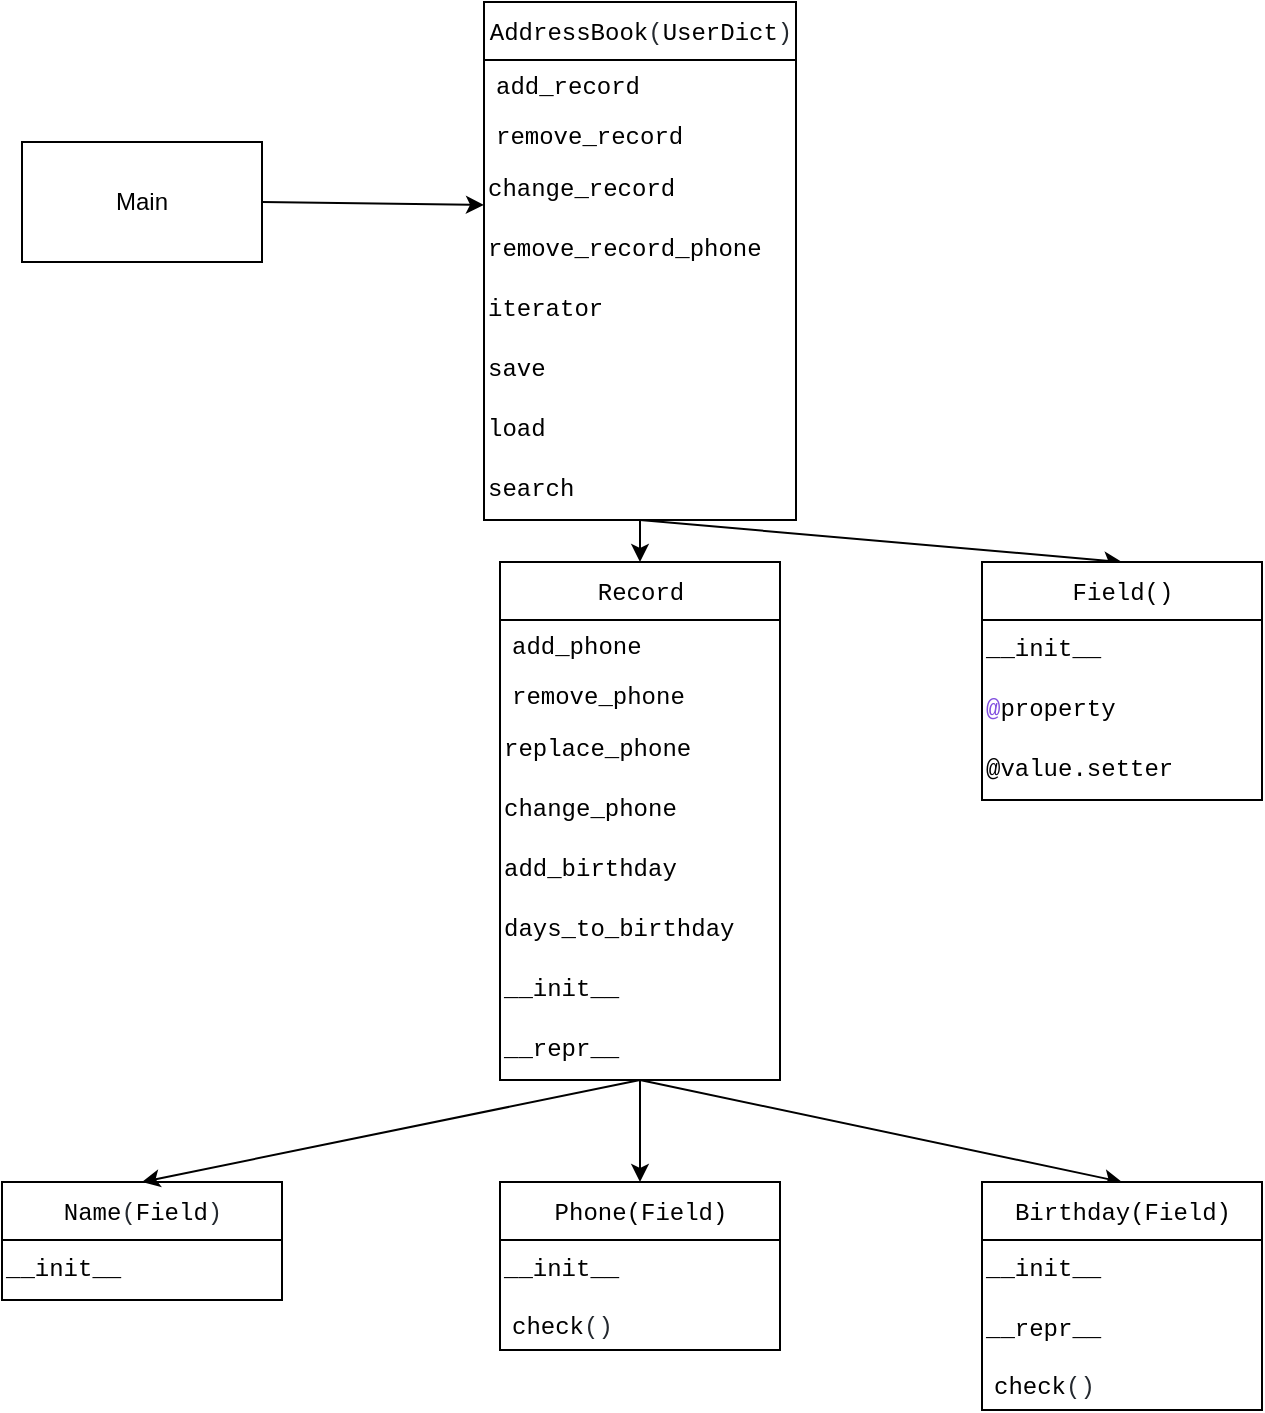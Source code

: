 <mxfile version="18.0.6" type="device"><diagram id="j0DA_RVY6x6Zuz_Ggt_1" name="Страница 1"><mxGraphModel dx="1038" dy="649" grid="1" gridSize="10" guides="1" tooltips="1" connect="1" arrows="1" fold="1" page="1" pageScale="1" pageWidth="827" pageHeight="1169" math="0" shadow="0"><root><mxCell id="0"/><mxCell id="1" parent="0"/><mxCell id="YQZBV3fJxwFQCh2YpQag-6" value="&lt;span style=&quot;box-sizing: border-box; color: var(--color-prettylights-syntax-variable); font-family: ui-monospace, SFMono-Regular, &amp;quot;SF Mono&amp;quot;, Menlo, Consolas, &amp;quot;Liberation Mono&amp;quot;, monospace; font-weight: 400; text-align: start; background-color: rgb(255, 255, 255);&quot; class=&quot;pl-v&quot;&gt;&lt;span style=&quot;box-sizing: border-box;&quot; data-hydro-click-hmac=&quot;40fdfbb478d4cfc7551e8ce33fcbf3dfc103f1a8c1e5cb71c84a2ccfdeec48b8&quot; data-hydro-click=&quot;{&amp;quot;event_type&amp;quot;:&amp;quot;code_navigation.click_on_symbol&amp;quot;,&amp;quot;payload&amp;quot;:{&amp;quot;action&amp;quot;:&amp;quot;click_on_symbol&amp;quot;,&amp;quot;repository_id&amp;quot;:458860470,&amp;quot;ref&amp;quot;:&amp;quot;home_work_12&amp;quot;,&amp;quot;language&amp;quot;:&amp;quot;Python&amp;quot;,&amp;quot;backend&amp;quot;:&amp;quot;ALEPH_PRECISE&amp;quot;,&amp;quot;code_nav_context&amp;quot;:&amp;quot;BLOB_VIEW&amp;quot;,&amp;quot;retry_backend&amp;quot;:&amp;quot;&amp;quot;,&amp;quot;originating_url&amp;quot;:&amp;quot;https://github.com/Susanna-Salata/goit-assistant/find-definition?q=AddressBook&amp;amp;blob_path=goit-assistant%2Fbook.py&amp;amp;ref=home_work_12&amp;amp;language=Python&amp;amp;row=8&amp;amp;col=6&amp;amp;code_nav_context=BLOB_VIEW&amp;quot;,&amp;quot;user_id&amp;quot;:93918644}}&quot; class=&quot;pl-token&quot;&gt;AddressBook&lt;/span&gt;&lt;/span&gt;&lt;span style=&quot;color: rgb(36, 41, 47); font-family: ui-monospace, SFMono-Regular, &amp;quot;SF Mono&amp;quot;, Menlo, Consolas, &amp;quot;Liberation Mono&amp;quot;, monospace; font-weight: 400; text-align: start; background-color: rgb(255, 255, 255);&quot;&gt;(&lt;/span&gt;&lt;span style=&quot;box-sizing: border-box; color: var(--color-prettylights-syntax-variable); font-family: ui-monospace, SFMono-Regular, &amp;quot;SF Mono&amp;quot;, Menlo, Consolas, &amp;quot;Liberation Mono&amp;quot;, monospace; font-weight: 400; text-align: start; background-color: rgb(255, 255, 255);&quot; class=&quot;pl-v&quot;&gt;&lt;span style=&quot;box-sizing: border-box;&quot; data-hydro-click-hmac=&quot;fa16bcc437184a7de1f8e811bfa6ba03d70c714dcc5cbb3ea34bcdbe17f10c6f&quot; data-hydro-click=&quot;{&amp;quot;event_type&amp;quot;:&amp;quot;code_navigation.click_on_symbol&amp;quot;,&amp;quot;payload&amp;quot;:{&amp;quot;action&amp;quot;:&amp;quot;click_on_symbol&amp;quot;,&amp;quot;repository_id&amp;quot;:458860470,&amp;quot;ref&amp;quot;:&amp;quot;home_work_12&amp;quot;,&amp;quot;language&amp;quot;:&amp;quot;Python&amp;quot;,&amp;quot;backend&amp;quot;:&amp;quot;ALEPH_PRECISE&amp;quot;,&amp;quot;code_nav_context&amp;quot;:&amp;quot;BLOB_VIEW&amp;quot;,&amp;quot;retry_backend&amp;quot;:&amp;quot;&amp;quot;,&amp;quot;originating_url&amp;quot;:&amp;quot;https://github.com/Susanna-Salata/goit-assistant/find-definition?q=UserDict&amp;amp;blob_path=goit-assistant%2Fbook.py&amp;amp;ref=home_work_12&amp;amp;language=Python&amp;amp;row=8&amp;amp;col=18&amp;amp;code_nav_context=BLOB_VIEW&amp;quot;,&amp;quot;user_id&amp;quot;:93918644}}&quot; class=&quot;pl-token&quot;&gt;UserDict&lt;/span&gt;&lt;/span&gt;&lt;span style=&quot;color: rgb(36, 41, 47); font-family: ui-monospace, SFMono-Regular, &amp;quot;SF Mono&amp;quot;, Menlo, Consolas, &amp;quot;Liberation Mono&amp;quot;, monospace; font-weight: 400; text-align: start; background-color: rgb(255, 255, 255);&quot;&gt;)&lt;/span&gt;" style="swimlane;fontStyle=1;align=center;verticalAlign=middle;childLayout=stackLayout;horizontal=1;startSize=29;horizontalStack=0;resizeParent=1;resizeParentMax=0;resizeLast=0;collapsible=0;marginBottom=0;html=1;" parent="1" vertex="1"><mxGeometry x="331" y="50" width="156" height="259" as="geometry"/></mxCell><mxCell id="YQZBV3fJxwFQCh2YpQag-8" value="&lt;span style=&quot;color: var(--color-prettylights-syntax-entity); box-sizing: border-box; font-family: ui-monospace, SFMono-Regular, &amp;quot;SF Mono&amp;quot;, Menlo, Consolas, &amp;quot;Liberation Mono&amp;quot;, monospace; background-color: rgb(255, 255, 255);&quot; class=&quot;pl-en&quot;&gt;&lt;span style=&quot;box-sizing: border-box;&quot; data-hydro-click-hmac=&quot;39524cd5eb028164fe35140a4c70fe7c65104d9e4656d40f5dec9692b001e3d0&quot; data-hydro-click=&quot;{&amp;quot;event_type&amp;quot;:&amp;quot;code_navigation.click_on_symbol&amp;quot;,&amp;quot;payload&amp;quot;:{&amp;quot;action&amp;quot;:&amp;quot;click_on_symbol&amp;quot;,&amp;quot;repository_id&amp;quot;:458860470,&amp;quot;ref&amp;quot;:&amp;quot;main&amp;quot;,&amp;quot;language&amp;quot;:&amp;quot;Python&amp;quot;,&amp;quot;backend&amp;quot;:&amp;quot;ALEPH_PRECISE&amp;quot;,&amp;quot;code_nav_context&amp;quot;:&amp;quot;BLOB_VIEW&amp;quot;,&amp;quot;retry_backend&amp;quot;:&amp;quot;&amp;quot;,&amp;quot;originating_url&amp;quot;:&amp;quot;https://github.com/Susanna-Salata/goit-assistant/find-definition?q=add_record&amp;amp;blob_path=goit-assistant%2Fbook.py&amp;amp;ref=main&amp;amp;language=Python&amp;amp;row=9&amp;amp;col=8&amp;amp;code_nav_context=BLOB_VIEW&amp;quot;,&amp;quot;user_id&amp;quot;:93918644}}&quot; class=&quot;pl-token&quot;&gt;add_record&lt;/span&gt;&lt;/span&gt;" style="text;html=1;strokeColor=none;fillColor=none;align=left;verticalAlign=middle;spacingLeft=4;spacingRight=4;overflow=hidden;rotatable=0;points=[[0,0.5],[1,0.5]];portConstraint=eastwest;" parent="YQZBV3fJxwFQCh2YpQag-6" vertex="1"><mxGeometry y="29" width="156" height="25" as="geometry"/></mxCell><mxCell id="YQZBV3fJxwFQCh2YpQag-9" value="&lt;span style=&quot;box-sizing: border-box; color: var(--color-prettylights-syntax-entity); font-family: ui-monospace, SFMono-Regular, &amp;quot;SF Mono&amp;quot;, Menlo, Consolas, &amp;quot;Liberation Mono&amp;quot;, monospace; background-color: rgb(255, 255, 255);&quot; class=&quot;pl-en&quot;&gt;&lt;span style=&quot;box-sizing: border-box;&quot; data-hydro-click-hmac=&quot;198ee9485ca025a97d2ae73bbcbecaa3f03d92a03f3eef55e5c1856eb80a7609&quot; data-hydro-click=&quot;{&amp;quot;event_type&amp;quot;:&amp;quot;code_navigation.click_on_symbol&amp;quot;,&amp;quot;payload&amp;quot;:{&amp;quot;action&amp;quot;:&amp;quot;click_on_symbol&amp;quot;,&amp;quot;repository_id&amp;quot;:458860470,&amp;quot;ref&amp;quot;:&amp;quot;main&amp;quot;,&amp;quot;language&amp;quot;:&amp;quot;Python&amp;quot;,&amp;quot;backend&amp;quot;:&amp;quot;ALEPH_PRECISE&amp;quot;,&amp;quot;code_nav_context&amp;quot;:&amp;quot;BLOB_VIEW&amp;quot;,&amp;quot;retry_backend&amp;quot;:&amp;quot;&amp;quot;,&amp;quot;originating_url&amp;quot;:&amp;quot;https://github.com/Susanna-Salata/goit-assistant/find-definition?q=remove_record&amp;amp;blob_path=goit-assistant%2Fbook.py&amp;amp;ref=main&amp;amp;language=Python&amp;amp;row=12&amp;amp;col=8&amp;amp;code_nav_context=BLOB_VIEW&amp;quot;,&amp;quot;user_id&amp;quot;:93918644}}&quot; class=&quot;pl-token&quot;&gt;remove_record&lt;/span&gt;&lt;/span&gt;" style="text;html=1;strokeColor=none;fillColor=none;align=left;verticalAlign=middle;spacingLeft=4;spacingRight=4;overflow=hidden;rotatable=0;points=[[0,0.5],[1,0.5]];portConstraint=eastwest;" parent="YQZBV3fJxwFQCh2YpQag-6" vertex="1"><mxGeometry y="54" width="156" height="25" as="geometry"/></mxCell><mxCell id="YQZBV3fJxwFQCh2YpQag-51" value="&lt;span style=&quot;font-family: ui-monospace, SFMono-Regular, &amp;quot;SF Mono&amp;quot;, Menlo, Consolas, &amp;quot;Liberation Mono&amp;quot;, monospace;&quot;&gt;change_record&lt;/span&gt;" style="text;whiteSpace=wrap;html=1;" parent="YQZBV3fJxwFQCh2YpQag-6" vertex="1"><mxGeometry y="79" width="156" height="30" as="geometry"/></mxCell><mxCell id="YQZBV3fJxwFQCh2YpQag-50" value="&lt;span style=&quot;font-family: ui-monospace, SFMono-Regular, &amp;quot;SF Mono&amp;quot;, Menlo, Consolas, &amp;quot;Liberation Mono&amp;quot;, monospace; background-color: rgb(255, 255, 255);&quot;&gt;remove_record_phone&lt;/span&gt;" style="text;whiteSpace=wrap;html=1;" parent="YQZBV3fJxwFQCh2YpQag-6" vertex="1"><mxGeometry y="109" width="156" height="30" as="geometry"/></mxCell><mxCell id="YQZBV3fJxwFQCh2YpQag-52" value="&lt;span style=&quot;font-family: ui-monospace, SFMono-Regular, &amp;quot;SF Mono&amp;quot;, Menlo, Consolas, &amp;quot;Liberation Mono&amp;quot;, monospace; background-color: rgb(255, 255, 255);&quot;&gt;iterator&lt;/span&gt;" style="text;whiteSpace=wrap;html=1;" parent="YQZBV3fJxwFQCh2YpQag-6" vertex="1"><mxGeometry y="139" width="156" height="30" as="geometry"/></mxCell><mxCell id="YQZBV3fJxwFQCh2YpQag-53" value="&lt;span style=&quot;font-family: ui-monospace, SFMono-Regular, &amp;quot;SF Mono&amp;quot;, Menlo, Consolas, &amp;quot;Liberation Mono&amp;quot;, monospace; background-color: rgb(255, 255, 255);&quot;&gt;save&lt;/span&gt;" style="text;whiteSpace=wrap;html=1;" parent="YQZBV3fJxwFQCh2YpQag-6" vertex="1"><mxGeometry y="169" width="156" height="30" as="geometry"/></mxCell><mxCell id="YQZBV3fJxwFQCh2YpQag-54" value="&lt;span style=&quot;font-family: ui-monospace, SFMono-Regular, &amp;quot;SF Mono&amp;quot;, Menlo, Consolas, &amp;quot;Liberation Mono&amp;quot;, monospace; background-color: rgb(255, 255, 255);&quot;&gt;load&lt;/span&gt;" style="text;whiteSpace=wrap;html=1;" parent="YQZBV3fJxwFQCh2YpQag-6" vertex="1"><mxGeometry y="199" width="156" height="30" as="geometry"/></mxCell><mxCell id="YQZBV3fJxwFQCh2YpQag-11" value="&lt;span style=&quot;font-family: ui-monospace, SFMono-Regular, &amp;quot;SF Mono&amp;quot;, Menlo, Consolas, &amp;quot;Liberation Mono&amp;quot;, monospace; background-color: rgb(255, 255, 255);&quot;&gt;search&lt;/span&gt;" style="text;whiteSpace=wrap;html=1;" parent="YQZBV3fJxwFQCh2YpQag-6" vertex="1"><mxGeometry y="229" width="156" height="30" as="geometry"/></mxCell><mxCell id="YQZBV3fJxwFQCh2YpQag-13" value="&lt;span style=&quot;box-sizing: border-box; color: var(--color-prettylights-syntax-variable); font-family: ui-monospace, SFMono-Regular, &amp;quot;SF Mono&amp;quot;, Menlo, Consolas, &amp;quot;Liberation Mono&amp;quot;, monospace; font-weight: 400; text-align: start; background-color: rgb(255, 255, 255);&quot; class=&quot;pl-v&quot;&gt;&lt;span style=&quot;box-sizing: border-box;&quot; data-hydro-click-hmac=&quot;7e2230ffa55e311026b75bc9753940bcb313656c046892441659beb38e825089&quot; data-hydro-click=&quot;{&amp;quot;event_type&amp;quot;:&amp;quot;code_navigation.click_on_symbol&amp;quot;,&amp;quot;payload&amp;quot;:{&amp;quot;action&amp;quot;:&amp;quot;click_on_symbol&amp;quot;,&amp;quot;repository_id&amp;quot;:458860470,&amp;quot;ref&amp;quot;:&amp;quot;main&amp;quot;,&amp;quot;language&amp;quot;:&amp;quot;Python&amp;quot;,&amp;quot;backend&amp;quot;:&amp;quot;ALEPH_PRECISE&amp;quot;,&amp;quot;code_nav_context&amp;quot;:&amp;quot;BLOB_VIEW&amp;quot;,&amp;quot;retry_backend&amp;quot;:&amp;quot;&amp;quot;,&amp;quot;originating_url&amp;quot;:&amp;quot;https://github.com/Susanna-Salata/goit-assistant/find-definition?q=Record&amp;amp;blob_path=goit-assistant%2Fbook.py&amp;amp;ref=main&amp;amp;language=Python&amp;amp;row=27&amp;amp;col=6&amp;amp;code_nav_context=BLOB_VIEW&amp;quot;,&amp;quot;user_id&amp;quot;:93918644}}&quot; class=&quot;pl-token&quot;&gt;Record&lt;/span&gt;&lt;/span&gt;" style="swimlane;fontStyle=1;align=center;verticalAlign=middle;childLayout=stackLayout;horizontal=1;startSize=29;horizontalStack=0;resizeParent=1;resizeParentMax=0;resizeLast=0;collapsible=0;marginBottom=0;html=1;" parent="1" vertex="1"><mxGeometry x="339" y="330" width="140" height="259" as="geometry"/></mxCell><mxCell id="YQZBV3fJxwFQCh2YpQag-14" value="&lt;span style=&quot;box-sizing: border-box; color: var(--color-prettylights-syntax-entity); font-family: ui-monospace, SFMono-Regular, &amp;quot;SF Mono&amp;quot;, Menlo, Consolas, &amp;quot;Liberation Mono&amp;quot;, monospace; background-color: rgb(255, 255, 255);&quot; class=&quot;pl-en&quot;&gt;&lt;span style=&quot;box-sizing: border-box;&quot; data-hydro-click-hmac=&quot;cc922e63702b536e934b8752a96dcb4dcb82c6886d0eacc9ca28017d948c2d0a&quot; data-hydro-click=&quot;{&amp;quot;event_type&amp;quot;:&amp;quot;code_navigation.click_on_symbol&amp;quot;,&amp;quot;payload&amp;quot;:{&amp;quot;action&amp;quot;:&amp;quot;click_on_symbol&amp;quot;,&amp;quot;repository_id&amp;quot;:458860470,&amp;quot;ref&amp;quot;:&amp;quot;main&amp;quot;,&amp;quot;language&amp;quot;:&amp;quot;Python&amp;quot;,&amp;quot;backend&amp;quot;:&amp;quot;ALEPH_PRECISE&amp;quot;,&amp;quot;code_nav_context&amp;quot;:&amp;quot;BLOB_VIEW&amp;quot;,&amp;quot;retry_backend&amp;quot;:&amp;quot;&amp;quot;,&amp;quot;originating_url&amp;quot;:&amp;quot;https://github.com/Susanna-Salata/goit-assistant/find-definition?q=add_phone&amp;amp;blob_path=goit-assistant%2Fbook.py&amp;amp;ref=main&amp;amp;language=Python&amp;amp;row=36&amp;amp;col=8&amp;amp;code_nav_context=BLOB_VIEW&amp;quot;,&amp;quot;user_id&amp;quot;:93918644}}&quot; class=&quot;pl-token&quot;&gt;add_phone&lt;/span&gt;&lt;/span&gt;" style="text;html=1;strokeColor=none;fillColor=none;align=left;verticalAlign=middle;spacingLeft=4;spacingRight=4;overflow=hidden;rotatable=0;points=[[0,0.5],[1,0.5]];portConstraint=eastwest;" parent="YQZBV3fJxwFQCh2YpQag-13" vertex="1"><mxGeometry y="29" width="140" height="25" as="geometry"/></mxCell><mxCell id="YQZBV3fJxwFQCh2YpQag-15" value="&lt;span style=&quot;font-family: ui-monospace, SFMono-Regular, &amp;quot;SF Mono&amp;quot;, Menlo, Consolas, &amp;quot;Liberation Mono&amp;quot;, monospace; background-color: rgb(255, 255, 255);&quot;&gt;remove_phone&lt;/span&gt;" style="text;html=1;strokeColor=none;fillColor=none;align=left;verticalAlign=middle;spacingLeft=4;spacingRight=4;overflow=hidden;rotatable=0;points=[[0,0.5],[1,0.5]];portConstraint=eastwest;" parent="YQZBV3fJxwFQCh2YpQag-13" vertex="1"><mxGeometry y="54" width="140" height="25" as="geometry"/></mxCell><mxCell id="YQZBV3fJxwFQCh2YpQag-16" value="&lt;span style=&quot;font-family: ui-monospace, SFMono-Regular, &amp;quot;SF Mono&amp;quot;, Menlo, Consolas, &amp;quot;Liberation Mono&amp;quot;, monospace; background-color: rgb(255, 255, 255);&quot;&gt;replace_phone&lt;/span&gt;" style="text;whiteSpace=wrap;html=1;" parent="YQZBV3fJxwFQCh2YpQag-13" vertex="1"><mxGeometry y="79" width="140" height="30" as="geometry"/></mxCell><mxCell id="YQZBV3fJxwFQCh2YpQag-17" value="&lt;span style=&quot;font-family: ui-monospace, SFMono-Regular, &amp;quot;SF Mono&amp;quot;, Menlo, Consolas, &amp;quot;Liberation Mono&amp;quot;, monospace; background-color: rgb(255, 255, 255);&quot;&gt;change_phone&lt;/span&gt;" style="text;whiteSpace=wrap;html=1;" parent="YQZBV3fJxwFQCh2YpQag-13" vertex="1"><mxGeometry y="109" width="140" height="30" as="geometry"/></mxCell><mxCell id="YQZBV3fJxwFQCh2YpQag-56" value="&lt;span style=&quot;font-family: ui-monospace, SFMono-Regular, &amp;quot;SF Mono&amp;quot;, Menlo, Consolas, &amp;quot;Liberation Mono&amp;quot;, monospace; background-color: rgb(255, 255, 255);&quot;&gt;add_birthday&lt;/span&gt;" style="text;whiteSpace=wrap;html=1;" parent="YQZBV3fJxwFQCh2YpQag-13" vertex="1"><mxGeometry y="139" width="140" height="30" as="geometry"/></mxCell><mxCell id="YQZBV3fJxwFQCh2YpQag-58" value="&lt;span style=&quot;box-sizing: border-box; color: var(--color-prettylights-syntax-entity); font-family: ui-monospace, SFMono-Regular, &amp;quot;SF Mono&amp;quot;, Menlo, Consolas, &amp;quot;Liberation Mono&amp;quot;, monospace; background-color: rgb(255, 255, 255);&quot; class=&quot;pl-en&quot;&gt;&lt;span style=&quot;box-sizing: border-box;&quot; data-hydro-click-hmac=&quot;ad143ea908a93c815661b6b3b96b11c65babec6482a040e10377bd6a6c63a899&quot; data-hydro-click=&quot;{&amp;quot;event_type&amp;quot;:&amp;quot;code_navigation.click_on_symbol&amp;quot;,&amp;quot;payload&amp;quot;:{&amp;quot;action&amp;quot;:&amp;quot;click_on_symbol&amp;quot;,&amp;quot;repository_id&amp;quot;:458860470,&amp;quot;ref&amp;quot;:&amp;quot;main&amp;quot;,&amp;quot;language&amp;quot;:&amp;quot;Python&amp;quot;,&amp;quot;backend&amp;quot;:&amp;quot;ALEPH_PRECISE&amp;quot;,&amp;quot;code_nav_context&amp;quot;:&amp;quot;BLOB_VIEW&amp;quot;,&amp;quot;retry_backend&amp;quot;:&amp;quot;&amp;quot;,&amp;quot;originating_url&amp;quot;:&amp;quot;https://github.com/Susanna-Salata/goit-assistant/find-definition?q=days_to_birthday&amp;amp;blob_path=goit-assistant%2Fbook.py&amp;amp;ref=main&amp;amp;language=Python&amp;amp;row=51&amp;amp;col=8&amp;amp;code_nav_context=BLOB_VIEW&amp;quot;,&amp;quot;user_id&amp;quot;:93918644}}&quot; class=&quot;pl-token&quot;&gt;days_to_birthday&lt;/span&gt;&lt;/span&gt;" style="text;whiteSpace=wrap;html=1;" parent="YQZBV3fJxwFQCh2YpQag-13" vertex="1"><mxGeometry y="169" width="140" height="30" as="geometry"/></mxCell><mxCell id="YQZBV3fJxwFQCh2YpQag-59" value="&lt;span style=&quot;font-family: ui-monospace, SFMono-Regular, &amp;quot;SF Mono&amp;quot;, Menlo, Consolas, &amp;quot;Liberation Mono&amp;quot;, monospace; background-color: rgb(255, 255, 255);&quot;&gt;__init__&lt;/span&gt;" style="text;whiteSpace=wrap;html=1;" parent="YQZBV3fJxwFQCh2YpQag-13" vertex="1"><mxGeometry y="199" width="140" height="30" as="geometry"/></mxCell><mxCell id="YQZBV3fJxwFQCh2YpQag-55" value="&lt;span style=&quot;font-family: ui-monospace, SFMono-Regular, &amp;quot;SF Mono&amp;quot;, Menlo, Consolas, &amp;quot;Liberation Mono&amp;quot;, monospace; background-color: rgb(255, 255, 255);&quot;&gt;__repr__&lt;/span&gt;" style="text;whiteSpace=wrap;html=1;" parent="YQZBV3fJxwFQCh2YpQag-13" vertex="1"><mxGeometry y="229" width="140" height="30" as="geometry"/></mxCell><mxCell id="YQZBV3fJxwFQCh2YpQag-57" value="" style="endArrow=none;html=1;rounded=0;entryX=0.5;entryY=0;entryDx=0;entryDy=0;exitX=0.5;exitY=1;exitDx=0;exitDy=0;" parent="YQZBV3fJxwFQCh2YpQag-13" source="YQZBV3fJxwFQCh2YpQag-17" target="YQZBV3fJxwFQCh2YpQag-56" edge="1"><mxGeometry width="50" height="50" relative="1" as="geometry"><mxPoint x="70" y="139" as="sourcePoint"/><mxPoint x="391" y="312.5" as="targetPoint"/></mxGeometry></mxCell><mxCell id="YQZBV3fJxwFQCh2YpQag-22" value="" style="endArrow=classic;html=1;rounded=0;exitX=0.5;exitY=1;exitDx=0;exitDy=0;entryX=0.5;entryY=0;entryDx=0;entryDy=0;" parent="1" source="YQZBV3fJxwFQCh2YpQag-11" target="YQZBV3fJxwFQCh2YpQag-13" edge="1"><mxGeometry width="50" height="50" relative="1" as="geometry"><mxPoint x="410" y="360" as="sourcePoint"/><mxPoint x="410" y="410" as="targetPoint"/></mxGeometry></mxCell><mxCell id="YQZBV3fJxwFQCh2YpQag-23" value="&lt;span style=&quot;box-sizing: border-box; color: var(--color-prettylights-syntax-variable); font-family: ui-monospace, SFMono-Regular, &amp;quot;SF Mono&amp;quot;, Menlo, Consolas, &amp;quot;Liberation Mono&amp;quot;, monospace; text-align: start; background-color: rgb(255, 255, 255);&quot; class=&quot;pl-v&quot;&gt;&lt;span style=&quot;box-sizing: border-box;&quot; data-hydro-click-hmac=&quot;5eeeec969a5d745b5412941bbb3834fee789cfdee629ba511242a24cf0ed32fb&quot; data-hydro-click=&quot;{&amp;quot;event_type&amp;quot;:&amp;quot;code_navigation.click_on_symbol&amp;quot;,&amp;quot;payload&amp;quot;:{&amp;quot;action&amp;quot;:&amp;quot;click_on_symbol&amp;quot;,&amp;quot;repository_id&amp;quot;:458860470,&amp;quot;ref&amp;quot;:&amp;quot;home_work_12&amp;quot;,&amp;quot;language&amp;quot;:&amp;quot;Python&amp;quot;,&amp;quot;backend&amp;quot;:&amp;quot;ALEPH_PRECISE&amp;quot;,&amp;quot;code_nav_context&amp;quot;:&amp;quot;BLOB_VIEW&amp;quot;,&amp;quot;retry_backend&amp;quot;:&amp;quot;&amp;quot;,&amp;quot;originating_url&amp;quot;:&amp;quot;https://github.com/Susanna-Salata/goit-assistant/find-definition?q=Name&amp;amp;blob_path=goit-assistant%2Fbook.py&amp;amp;ref=home_work_12&amp;amp;language=Python&amp;amp;row=111&amp;amp;col=6&amp;amp;code_nav_context=BLOB_VIEW&amp;quot;,&amp;quot;user_id&amp;quot;:93918644}}&quot; class=&quot;pl-token&quot;&gt;Name&lt;/span&gt;&lt;/span&gt;&lt;span style=&quot;color: rgb(36, 41, 47); font-family: ui-monospace, SFMono-Regular, &amp;quot;SF Mono&amp;quot;, Menlo, Consolas, &amp;quot;Liberation Mono&amp;quot;, monospace; text-align: start; background-color: rgb(255, 255, 255);&quot;&gt;(&lt;/span&gt;&lt;span style=&quot;box-sizing: border-box; color: var(--color-prettylights-syntax-variable); font-family: ui-monospace, SFMono-Regular, &amp;quot;SF Mono&amp;quot;, Menlo, Consolas, &amp;quot;Liberation Mono&amp;quot;, monospace; text-align: start; background-color: rgb(255, 255, 255);&quot; class=&quot;pl-v&quot;&gt;&lt;span style=&quot;box-sizing: border-box;&quot; data-hydro-click-hmac=&quot;1cb82f097758d0dccaa0de4c0aced6e76bc1f5ff92ba7cb8dfe192dd3f244d36&quot; data-hydro-click=&quot;{&amp;quot;event_type&amp;quot;:&amp;quot;code_navigation.click_on_symbol&amp;quot;,&amp;quot;payload&amp;quot;:{&amp;quot;action&amp;quot;:&amp;quot;click_on_symbol&amp;quot;,&amp;quot;repository_id&amp;quot;:458860470,&amp;quot;ref&amp;quot;:&amp;quot;home_work_12&amp;quot;,&amp;quot;language&amp;quot;:&amp;quot;Python&amp;quot;,&amp;quot;backend&amp;quot;:&amp;quot;ALEPH_PRECISE&amp;quot;,&amp;quot;code_nav_context&amp;quot;:&amp;quot;BLOB_VIEW&amp;quot;,&amp;quot;retry_backend&amp;quot;:&amp;quot;&amp;quot;,&amp;quot;originating_url&amp;quot;:&amp;quot;https://github.com/Susanna-Salata/goit-assistant/find-definition?q=Field&amp;amp;blob_path=goit-assistant%2Fbook.py&amp;amp;ref=home_work_12&amp;amp;language=Python&amp;amp;row=111&amp;amp;col=11&amp;amp;code_nav_context=BLOB_VIEW&amp;quot;,&amp;quot;user_id&amp;quot;:93918644}}&quot; class=&quot;pl-token&quot;&gt;Field&lt;/span&gt;&lt;/span&gt;&lt;span style=&quot;color: rgb(36, 41, 47); font-family: ui-monospace, SFMono-Regular, &amp;quot;SF Mono&amp;quot;, Menlo, Consolas, &amp;quot;Liberation Mono&amp;quot;, monospace; text-align: start; background-color: rgb(255, 255, 255);&quot;&gt;)&lt;/span&gt;" style="swimlane;fontStyle=0;align=center;verticalAlign=middle;childLayout=stackLayout;horizontal=1;startSize=29;horizontalStack=0;resizeParent=1;resizeParentMax=0;resizeLast=0;collapsible=0;marginBottom=0;html=1;" parent="1" vertex="1"><mxGeometry x="90" y="640" width="140" height="59" as="geometry"/></mxCell><mxCell id="YQZBV3fJxwFQCh2YpQag-76" value="&lt;span style=&quot;font-family: ui-monospace, SFMono-Regular, &amp;quot;SF Mono&amp;quot;, Menlo, Consolas, &amp;quot;Liberation Mono&amp;quot;, monospace; background-color: rgb(255, 255, 255);&quot;&gt;__init__&lt;/span&gt;" style="text;whiteSpace=wrap;html=1;" parent="YQZBV3fJxwFQCh2YpQag-23" vertex="1"><mxGeometry y="29" width="140" height="30" as="geometry"/></mxCell><mxCell id="YQZBV3fJxwFQCh2YpQag-28" value="&lt;span style=&quot;box-sizing: border-box; color: var(--color-prettylights-syntax-variable); font-family: ui-monospace, SFMono-Regular, &amp;quot;SF Mono&amp;quot;, Menlo, Consolas, &amp;quot;Liberation Mono&amp;quot;, monospace; font-weight: 400; text-align: start; background-color: rgb(255, 255, 255);&quot; class=&quot;pl-v&quot;&gt;&lt;span style=&quot;box-sizing: border-box;&quot; data-hydro-click-hmac=&quot;ad900ebc3c6d9886d81e4e1a879012617fa2248a49ab3cabb02c34c0440739eb&quot; data-hydro-click=&quot;{&amp;quot;event_type&amp;quot;:&amp;quot;code_navigation.click_on_symbol&amp;quot;,&amp;quot;payload&amp;quot;:{&amp;quot;action&amp;quot;:&amp;quot;click_on_symbol&amp;quot;,&amp;quot;repository_id&amp;quot;:458860470,&amp;quot;ref&amp;quot;:&amp;quot;main&amp;quot;,&amp;quot;language&amp;quot;:&amp;quot;Python&amp;quot;,&amp;quot;backend&amp;quot;:&amp;quot;ALEPH_PRECISE&amp;quot;,&amp;quot;code_nav_context&amp;quot;:&amp;quot;BLOB_VIEW&amp;quot;,&amp;quot;retry_backend&amp;quot;:&amp;quot;&amp;quot;,&amp;quot;originating_url&amp;quot;:&amp;quot;https://github.com/Susanna-Salata/goit-assistant/find-definition?q=Phone&amp;amp;blob_path=goit-assistant%2Fbook.py&amp;amp;ref=main&amp;amp;language=Python&amp;amp;row=82&amp;amp;col=6&amp;amp;code_nav_context=BLOB_VIEW&amp;quot;,&amp;quot;user_id&amp;quot;:93918644}}&quot; class=&quot;pl-token&quot;&gt;Phone(Field)&lt;/span&gt;&lt;/span&gt;" style="swimlane;fontStyle=1;align=center;verticalAlign=middle;childLayout=stackLayout;horizontal=1;startSize=29;horizontalStack=0;resizeParent=1;resizeParentMax=0;resizeLast=0;collapsible=0;marginBottom=0;html=1;" parent="1" vertex="1"><mxGeometry x="339" y="640" width="140" height="84" as="geometry"/></mxCell><mxCell id="YQZBV3fJxwFQCh2YpQag-77" value="&lt;span style=&quot;font-family: ui-monospace, SFMono-Regular, &amp;quot;SF Mono&amp;quot;, Menlo, Consolas, &amp;quot;Liberation Mono&amp;quot;, monospace; background-color: rgb(255, 255, 255);&quot;&gt;__init__&lt;/span&gt;" style="text;whiteSpace=wrap;html=1;" parent="YQZBV3fJxwFQCh2YpQag-28" vertex="1"><mxGeometry y="29" width="140" height="30" as="geometry"/></mxCell><mxCell id="YQZBV3fJxwFQCh2YpQag-29" value="&lt;span style=&quot;box-sizing: border-box; color: var(--color-prettylights-syntax-entity); font-family: ui-monospace, SFMono-Regular, &amp;quot;SF Mono&amp;quot;, Menlo, Consolas, &amp;quot;Liberation Mono&amp;quot;, monospace; background-color: rgb(255, 255, 255);&quot; class=&quot;pl-en&quot;&gt;&lt;span style=&quot;box-sizing: border-box;&quot; data-hydro-click-hmac=&quot;4ec476356c2e1cc0fb7f9627dd25e69c78ace96af48c56c7a2afa56ebf5b24a1&quot; data-hydro-click=&quot;{&amp;quot;event_type&amp;quot;:&amp;quot;code_navigation.click_on_symbol&amp;quot;,&amp;quot;payload&amp;quot;:{&amp;quot;action&amp;quot;:&amp;quot;click_on_symbol&amp;quot;,&amp;quot;repository_id&amp;quot;:458860470,&amp;quot;ref&amp;quot;:&amp;quot;main&amp;quot;,&amp;quot;language&amp;quot;:&amp;quot;Python&amp;quot;,&amp;quot;backend&amp;quot;:&amp;quot;ALEPH_PRECISE&amp;quot;,&amp;quot;code_nav_context&amp;quot;:&amp;quot;BLOB_VIEW&amp;quot;,&amp;quot;retry_backend&amp;quot;:&amp;quot;&amp;quot;,&amp;quot;originating_url&amp;quot;:&amp;quot;https://github.com/Susanna-Salata/goit-assistant/find-definition?q=check&amp;amp;blob_path=goit-assistant%2Fbook.py&amp;amp;ref=main&amp;amp;language=Python&amp;amp;row=88&amp;amp;col=8&amp;amp;code_nav_context=BLOB_VIEW&amp;quot;,&amp;quot;user_id&amp;quot;:93918644}}&quot; class=&quot;pl-token&quot;&gt;check&lt;/span&gt;&lt;/span&gt;&lt;span style=&quot;color: rgb(36, 41, 47); font-family: ui-monospace, SFMono-Regular, &amp;quot;SF Mono&amp;quot;, Menlo, Consolas, &amp;quot;Liberation Mono&amp;quot;, monospace; background-color: rgb(255, 255, 255);&quot;&gt;(&lt;/span&gt;&lt;span style=&quot;color: rgb(36, 41, 47); font-family: ui-monospace, SFMono-Regular, &amp;quot;SF Mono&amp;quot;, Menlo, Consolas, &amp;quot;Liberation Mono&amp;quot;, monospace; background-color: rgb(255, 255, 255);&quot;&gt;)&lt;/span&gt;" style="text;html=1;strokeColor=none;fillColor=none;align=left;verticalAlign=middle;spacingLeft=4;spacingRight=4;overflow=hidden;rotatable=0;points=[[0,0.5],[1,0.5]];portConstraint=eastwest;" parent="YQZBV3fJxwFQCh2YpQag-28" vertex="1"><mxGeometry y="59" width="140" height="25" as="geometry"/></mxCell><mxCell id="YQZBV3fJxwFQCh2YpQag-43" value="" style="endArrow=classic;html=1;rounded=0;entryX=0.5;entryY=0;entryDx=0;entryDy=0;exitX=0.5;exitY=1;exitDx=0;exitDy=0;" parent="1" source="YQZBV3fJxwFQCh2YpQag-55" target="YQZBV3fJxwFQCh2YpQag-23" edge="1"><mxGeometry width="50" height="50" relative="1" as="geometry"><mxPoint x="410" y="340" as="sourcePoint"/><mxPoint x="440" y="410" as="targetPoint"/></mxGeometry></mxCell><mxCell id="YQZBV3fJxwFQCh2YpQag-44" value="" style="endArrow=classic;html=1;rounded=0;entryX=0.5;entryY=0;entryDx=0;entryDy=0;exitX=0.5;exitY=1;exitDx=0;exitDy=0;" parent="1" source="YQZBV3fJxwFQCh2YpQag-55" target="YQZBV3fJxwFQCh2YpQag-28" edge="1"><mxGeometry width="50" height="50" relative="1" as="geometry"><mxPoint x="390" y="460" as="sourcePoint"/><mxPoint x="440" y="410" as="targetPoint"/></mxGeometry></mxCell><mxCell id="YQZBV3fJxwFQCh2YpQag-45" value="" style="endArrow=classic;html=1;rounded=0;exitX=0.5;exitY=1;exitDx=0;exitDy=0;startArrow=none;entryX=0.5;entryY=0;entryDx=0;entryDy=0;" parent="1" source="YQZBV3fJxwFQCh2YpQag-55" target="YQZBV3fJxwFQCh2YpQag-81" edge="1"><mxGeometry width="50" height="50" relative="1" as="geometry"><mxPoint x="390" y="460" as="sourcePoint"/><mxPoint x="740" y="580" as="targetPoint"/></mxGeometry></mxCell><mxCell id="YQZBV3fJxwFQCh2YpQag-46" value="Main" style="rounded=0;whiteSpace=wrap;html=1;labelBackgroundColor=none;" parent="1" vertex="1"><mxGeometry x="100" y="120" width="120" height="60" as="geometry"/></mxCell><mxCell id="YQZBV3fJxwFQCh2YpQag-48" value="" style="endArrow=classic;html=1;rounded=0;entryX=0;entryY=0.75;entryDx=0;entryDy=0;exitX=1;exitY=0.5;exitDx=0;exitDy=0;" parent="1" source="YQZBV3fJxwFQCh2YpQag-46" target="YQZBV3fJxwFQCh2YpQag-51" edge="1"><mxGeometry width="50" height="50" relative="1" as="geometry"><mxPoint x="390" y="260" as="sourcePoint"/><mxPoint x="440" y="210" as="targetPoint"/></mxGeometry></mxCell><mxCell id="YQZBV3fJxwFQCh2YpQag-62" value="" style="endArrow=classic;html=1;rounded=0;fontColor=none;exitX=0.5;exitY=1;exitDx=0;exitDy=0;entryX=0.5;entryY=0;entryDx=0;entryDy=0;" parent="1" source="YQZBV3fJxwFQCh2YpQag-11" target="YQZBV3fJxwFQCh2YpQag-64" edge="1"><mxGeometry width="50" height="50" relative="1" as="geometry"><mxPoint x="620" y="380" as="sourcePoint"/><mxPoint x="640" y="330" as="targetPoint"/></mxGeometry></mxCell><mxCell id="YQZBV3fJxwFQCh2YpQag-64" value="&lt;span style=&quot;box-sizing: border-box; color: var(--color-prettylights-syntax-variable); font-family: ui-monospace, SFMono-Regular, &amp;quot;SF Mono&amp;quot;, Menlo, Consolas, &amp;quot;Liberation Mono&amp;quot;, monospace; font-weight: 400; text-align: start; background-color: rgb(255, 255, 255);&quot; class=&quot;pl-v&quot;&gt;&lt;span style=&quot;box-sizing: border-box;&quot; data-hydro-click-hmac=&quot;7e2230ffa55e311026b75bc9753940bcb313656c046892441659beb38e825089&quot; data-hydro-click=&quot;{&amp;quot;event_type&amp;quot;:&amp;quot;code_navigation.click_on_symbol&amp;quot;,&amp;quot;payload&amp;quot;:{&amp;quot;action&amp;quot;:&amp;quot;click_on_symbol&amp;quot;,&amp;quot;repository_id&amp;quot;:458860470,&amp;quot;ref&amp;quot;:&amp;quot;main&amp;quot;,&amp;quot;language&amp;quot;:&amp;quot;Python&amp;quot;,&amp;quot;backend&amp;quot;:&amp;quot;ALEPH_PRECISE&amp;quot;,&amp;quot;code_nav_context&amp;quot;:&amp;quot;BLOB_VIEW&amp;quot;,&amp;quot;retry_backend&amp;quot;:&amp;quot;&amp;quot;,&amp;quot;originating_url&amp;quot;:&amp;quot;https://github.com/Susanna-Salata/goit-assistant/find-definition?q=Record&amp;amp;blob_path=goit-assistant%2Fbook.py&amp;amp;ref=main&amp;amp;language=Python&amp;amp;row=27&amp;amp;col=6&amp;amp;code_nav_context=BLOB_VIEW&amp;quot;,&amp;quot;user_id&amp;quot;:93918644}}&quot; class=&quot;pl-token&quot;&gt;Field()&lt;/span&gt;&lt;/span&gt;" style="swimlane;fontStyle=1;align=center;verticalAlign=middle;childLayout=stackLayout;horizontal=1;startSize=29;horizontalStack=0;resizeParent=1;resizeParentMax=0;resizeLast=0;collapsible=0;marginBottom=0;html=1;" parent="1" vertex="1"><mxGeometry x="580" y="330" width="140" height="119" as="geometry"/></mxCell><mxCell id="YQZBV3fJxwFQCh2YpQag-71" value="&lt;span style=&quot;font-family: ui-monospace, SFMono-Regular, &amp;quot;SF Mono&amp;quot;, Menlo, Consolas, &amp;quot;Liberation Mono&amp;quot;, monospace; background-color: rgb(255, 255, 255);&quot;&gt;__init__&lt;/span&gt;" style="text;whiteSpace=wrap;html=1;" parent="YQZBV3fJxwFQCh2YpQag-64" vertex="1"><mxGeometry y="29" width="140" height="30" as="geometry"/></mxCell><mxCell id="YQZBV3fJxwFQCh2YpQag-72" value="&lt;span style=&quot;color: rgb(130, 80, 223); font-family: ui-monospace, SFMono-Regular, &amp;quot;SF Mono&amp;quot;, Menlo, Consolas, &amp;quot;Liberation Mono&amp;quot;, monospace; background-color: rgb(255, 255, 255);&quot;&gt;@&lt;/span&gt;&lt;span style=&quot;box-sizing: border-box; font-family: ui-monospace, SFMono-Regular, &amp;quot;SF Mono&amp;quot;, Menlo, Consolas, &amp;quot;Liberation Mono&amp;quot;, monospace; background-color: rgb(255, 255, 255);&quot; class=&quot;pl-s1&quot;&gt;&lt;span style=&quot;box-sizing: border-box;&quot; data-hydro-click-hmac=&quot;e5876b700c55e760a845062471907c706d1482176899680bec2dd64ddde3e31f&quot; data-hydro-click=&quot;{&amp;quot;event_type&amp;quot;:&amp;quot;code_navigation.click_on_symbol&amp;quot;,&amp;quot;payload&amp;quot;:{&amp;quot;action&amp;quot;:&amp;quot;click_on_symbol&amp;quot;,&amp;quot;repository_id&amp;quot;:458860470,&amp;quot;ref&amp;quot;:&amp;quot;home_work_12&amp;quot;,&amp;quot;language&amp;quot;:&amp;quot;Python&amp;quot;,&amp;quot;backend&amp;quot;:&amp;quot;ALEPH_PRECISE&amp;quot;,&amp;quot;code_nav_context&amp;quot;:&amp;quot;BLOB_VIEW&amp;quot;,&amp;quot;retry_backend&amp;quot;:&amp;quot;&amp;quot;,&amp;quot;originating_url&amp;quot;:&amp;quot;https://github.com/Susanna-Salata/goit-assistant/find-definition?q=property&amp;amp;blob_path=goit-assistant%2Fbook.py&amp;amp;ref=home_work_12&amp;amp;language=Python&amp;amp;row=102&amp;amp;col=5&amp;amp;code_nav_context=BLOB_VIEW&amp;quot;,&amp;quot;user_id&amp;quot;:93918644}}&quot; class=&quot;pl-token&quot;&gt;property&lt;/span&gt;&lt;/span&gt;" style="text;whiteSpace=wrap;html=1;" parent="YQZBV3fJxwFQCh2YpQag-64" vertex="1"><mxGeometry y="59" width="140" height="30" as="geometry"/></mxCell><mxCell id="YQZBV3fJxwFQCh2YpQag-73" value="" style="endArrow=none;html=1;rounded=0;entryX=0.5;entryY=0;entryDx=0;entryDy=0;exitX=0.5;exitY=1;exitDx=0;exitDy=0;" parent="YQZBV3fJxwFQCh2YpQag-64" edge="1"><mxGeometry width="50" height="50" relative="1" as="geometry"><mxPoint x="70" y="139" as="sourcePoint"/><mxPoint x="70" y="139" as="targetPoint"/></mxGeometry></mxCell><mxCell id="YQZBV3fJxwFQCh2YpQag-74" value="&lt;span style=&quot;font-family: ui-monospace, SFMono-Regular, &amp;quot;SF Mono&amp;quot;, Menlo, Consolas, &amp;quot;Liberation Mono&amp;quot;, monospace; background-color: rgb(255, 255, 255);&quot;&gt;@&lt;/span&gt;&lt;span style=&quot;box-sizing: border-box; font-family: ui-monospace, SFMono-Regular, &amp;quot;SF Mono&amp;quot;, Menlo, Consolas, &amp;quot;Liberation Mono&amp;quot;, monospace; background-color: rgb(255, 255, 255);&quot; class=&quot;pl-s1&quot;&gt;&lt;span style=&quot;box-sizing: border-box;&quot; data-hydro-click-hmac=&quot;0befb72631bcc11aafad777d2bc377ab8b451541ae51351b7f623b14903a2d6f&quot; data-hydro-click=&quot;{&amp;quot;event_type&amp;quot;:&amp;quot;code_navigation.click_on_symbol&amp;quot;,&amp;quot;payload&amp;quot;:{&amp;quot;action&amp;quot;:&amp;quot;click_on_symbol&amp;quot;,&amp;quot;repository_id&amp;quot;:458860470,&amp;quot;ref&amp;quot;:&amp;quot;home_work_12&amp;quot;,&amp;quot;language&amp;quot;:&amp;quot;Python&amp;quot;,&amp;quot;backend&amp;quot;:&amp;quot;ALEPH_PRECISE&amp;quot;,&amp;quot;code_nav_context&amp;quot;:&amp;quot;BLOB_VIEW&amp;quot;,&amp;quot;retry_backend&amp;quot;:&amp;quot;&amp;quot;,&amp;quot;originating_url&amp;quot;:&amp;quot;https://github.com/Susanna-Salata/goit-assistant/find-definition?q=value&amp;amp;blob_path=goit-assistant%2Fbook.py&amp;amp;ref=home_work_12&amp;amp;language=Python&amp;amp;row=106&amp;amp;col=5&amp;amp;code_nav_context=BLOB_VIEW&amp;quot;,&amp;quot;user_id&amp;quot;:93918644}}&quot; class=&quot;pl-token&quot;&gt;value&lt;/span&gt;&lt;/span&gt;&lt;span style=&quot;font-family: ui-monospace, SFMono-Regular, &amp;quot;SF Mono&amp;quot;, Menlo, Consolas, &amp;quot;Liberation Mono&amp;quot;, monospace; background-color: rgb(255, 255, 255);&quot;&gt;.&lt;/span&gt;&lt;span style=&quot;box-sizing: border-box; font-family: ui-monospace, SFMono-Regular, &amp;quot;SF Mono&amp;quot;, Menlo, Consolas, &amp;quot;Liberation Mono&amp;quot;, monospace; background-color: rgb(255, 255, 255);&quot; class=&quot;pl-s1&quot;&gt;&lt;span style=&quot;box-sizing: border-box;&quot; data-hydro-click-hmac=&quot;d651f587c414af9ce69655622811707593fea2d2623750ac4a0fb84b72cc67bf&quot; data-hydro-click=&quot;{&amp;quot;event_type&amp;quot;:&amp;quot;code_navigation.click_on_symbol&amp;quot;,&amp;quot;payload&amp;quot;:{&amp;quot;action&amp;quot;:&amp;quot;click_on_symbol&amp;quot;,&amp;quot;repository_id&amp;quot;:458860470,&amp;quot;ref&amp;quot;:&amp;quot;home_work_12&amp;quot;,&amp;quot;language&amp;quot;:&amp;quot;Python&amp;quot;,&amp;quot;backend&amp;quot;:&amp;quot;ALEPH_PRECISE&amp;quot;,&amp;quot;code_nav_context&amp;quot;:&amp;quot;BLOB_VIEW&amp;quot;,&amp;quot;retry_backend&amp;quot;:&amp;quot;&amp;quot;,&amp;quot;originating_url&amp;quot;:&amp;quot;https://github.com/Susanna-Salata/goit-assistant/find-definition?q=setter&amp;amp;blob_path=goit-assistant%2Fbook.py&amp;amp;ref=home_work_12&amp;amp;language=Python&amp;amp;row=106&amp;amp;col=11&amp;amp;code_nav_context=BLOB_VIEW&amp;quot;,&amp;quot;user_id&amp;quot;:93918644}}&quot; class=&quot;pl-token&quot;&gt;setter&lt;/span&gt;&lt;/span&gt;" style="text;whiteSpace=wrap;html=1;" parent="YQZBV3fJxwFQCh2YpQag-64" vertex="1"><mxGeometry y="89" width="140" height="30" as="geometry"/></mxCell><mxCell id="YQZBV3fJxwFQCh2YpQag-81" value="&lt;span style=&quot;font-family: ui-monospace, SFMono-Regular, &amp;quot;SF Mono&amp;quot;, Menlo, Consolas, &amp;quot;Liberation Mono&amp;quot;, monospace; font-weight: 400; text-align: start;&quot;&gt;Birthday(Field)&lt;/span&gt;" style="swimlane;fontStyle=1;align=center;verticalAlign=middle;childLayout=stackLayout;horizontal=1;startSize=29;horizontalStack=0;resizeParent=1;resizeParentMax=0;resizeLast=0;collapsible=0;marginBottom=0;html=1;" parent="1" vertex="1"><mxGeometry x="580" y="640" width="140" height="114" as="geometry"/></mxCell><mxCell id="YQZBV3fJxwFQCh2YpQag-82" value="&lt;span style=&quot;font-family: ui-monospace, SFMono-Regular, &amp;quot;SF Mono&amp;quot;, Menlo, Consolas, &amp;quot;Liberation Mono&amp;quot;, monospace; background-color: rgb(255, 255, 255);&quot;&gt;__init__&lt;/span&gt;" style="text;whiteSpace=wrap;html=1;" parent="YQZBV3fJxwFQCh2YpQag-81" vertex="1"><mxGeometry y="29" width="140" height="30" as="geometry"/></mxCell><mxCell id="YQZBV3fJxwFQCh2YpQag-85" value="&lt;span style=&quot;font-family: ui-monospace, SFMono-Regular, &amp;quot;SF Mono&amp;quot;, Menlo, Consolas, &amp;quot;Liberation Mono&amp;quot;, monospace; background-color: rgb(255, 255, 255);&quot;&gt;__repr__&lt;/span&gt;" style="text;whiteSpace=wrap;html=1;" parent="YQZBV3fJxwFQCh2YpQag-81" vertex="1"><mxGeometry y="59" width="140" height="30" as="geometry"/></mxCell><mxCell id="YQZBV3fJxwFQCh2YpQag-83" value="&lt;span style=&quot;box-sizing: border-box; color: var(--color-prettylights-syntax-entity); font-family: ui-monospace, SFMono-Regular, &amp;quot;SF Mono&amp;quot;, Menlo, Consolas, &amp;quot;Liberation Mono&amp;quot;, monospace; background-color: rgb(255, 255, 255);&quot; class=&quot;pl-en&quot;&gt;&lt;span style=&quot;box-sizing: border-box;&quot; data-hydro-click-hmac=&quot;4ec476356c2e1cc0fb7f9627dd25e69c78ace96af48c56c7a2afa56ebf5b24a1&quot; data-hydro-click=&quot;{&amp;quot;event_type&amp;quot;:&amp;quot;code_navigation.click_on_symbol&amp;quot;,&amp;quot;payload&amp;quot;:{&amp;quot;action&amp;quot;:&amp;quot;click_on_symbol&amp;quot;,&amp;quot;repository_id&amp;quot;:458860470,&amp;quot;ref&amp;quot;:&amp;quot;main&amp;quot;,&amp;quot;language&amp;quot;:&amp;quot;Python&amp;quot;,&amp;quot;backend&amp;quot;:&amp;quot;ALEPH_PRECISE&amp;quot;,&amp;quot;code_nav_context&amp;quot;:&amp;quot;BLOB_VIEW&amp;quot;,&amp;quot;retry_backend&amp;quot;:&amp;quot;&amp;quot;,&amp;quot;originating_url&amp;quot;:&amp;quot;https://github.com/Susanna-Salata/goit-assistant/find-definition?q=check&amp;amp;blob_path=goit-assistant%2Fbook.py&amp;amp;ref=main&amp;amp;language=Python&amp;amp;row=88&amp;amp;col=8&amp;amp;code_nav_context=BLOB_VIEW&amp;quot;,&amp;quot;user_id&amp;quot;:93918644}}&quot; class=&quot;pl-token&quot;&gt;check&lt;/span&gt;&lt;/span&gt;&lt;span style=&quot;color: rgb(36, 41, 47); font-family: ui-monospace, SFMono-Regular, &amp;quot;SF Mono&amp;quot;, Menlo, Consolas, &amp;quot;Liberation Mono&amp;quot;, monospace; background-color: rgb(255, 255, 255);&quot;&gt;(&lt;/span&gt;&lt;span style=&quot;color: rgb(36, 41, 47); font-family: ui-monospace, SFMono-Regular, &amp;quot;SF Mono&amp;quot;, Menlo, Consolas, &amp;quot;Liberation Mono&amp;quot;, monospace; background-color: rgb(255, 255, 255);&quot;&gt;)&lt;/span&gt;" style="text;html=1;strokeColor=none;fillColor=none;align=left;verticalAlign=middle;spacingLeft=4;spacingRight=4;overflow=hidden;rotatable=0;points=[[0,0.5],[1,0.5]];portConstraint=eastwest;" parent="YQZBV3fJxwFQCh2YpQag-81" vertex="1"><mxGeometry y="89" width="140" height="25" as="geometry"/></mxCell></root></mxGraphModel></diagram></mxfile>